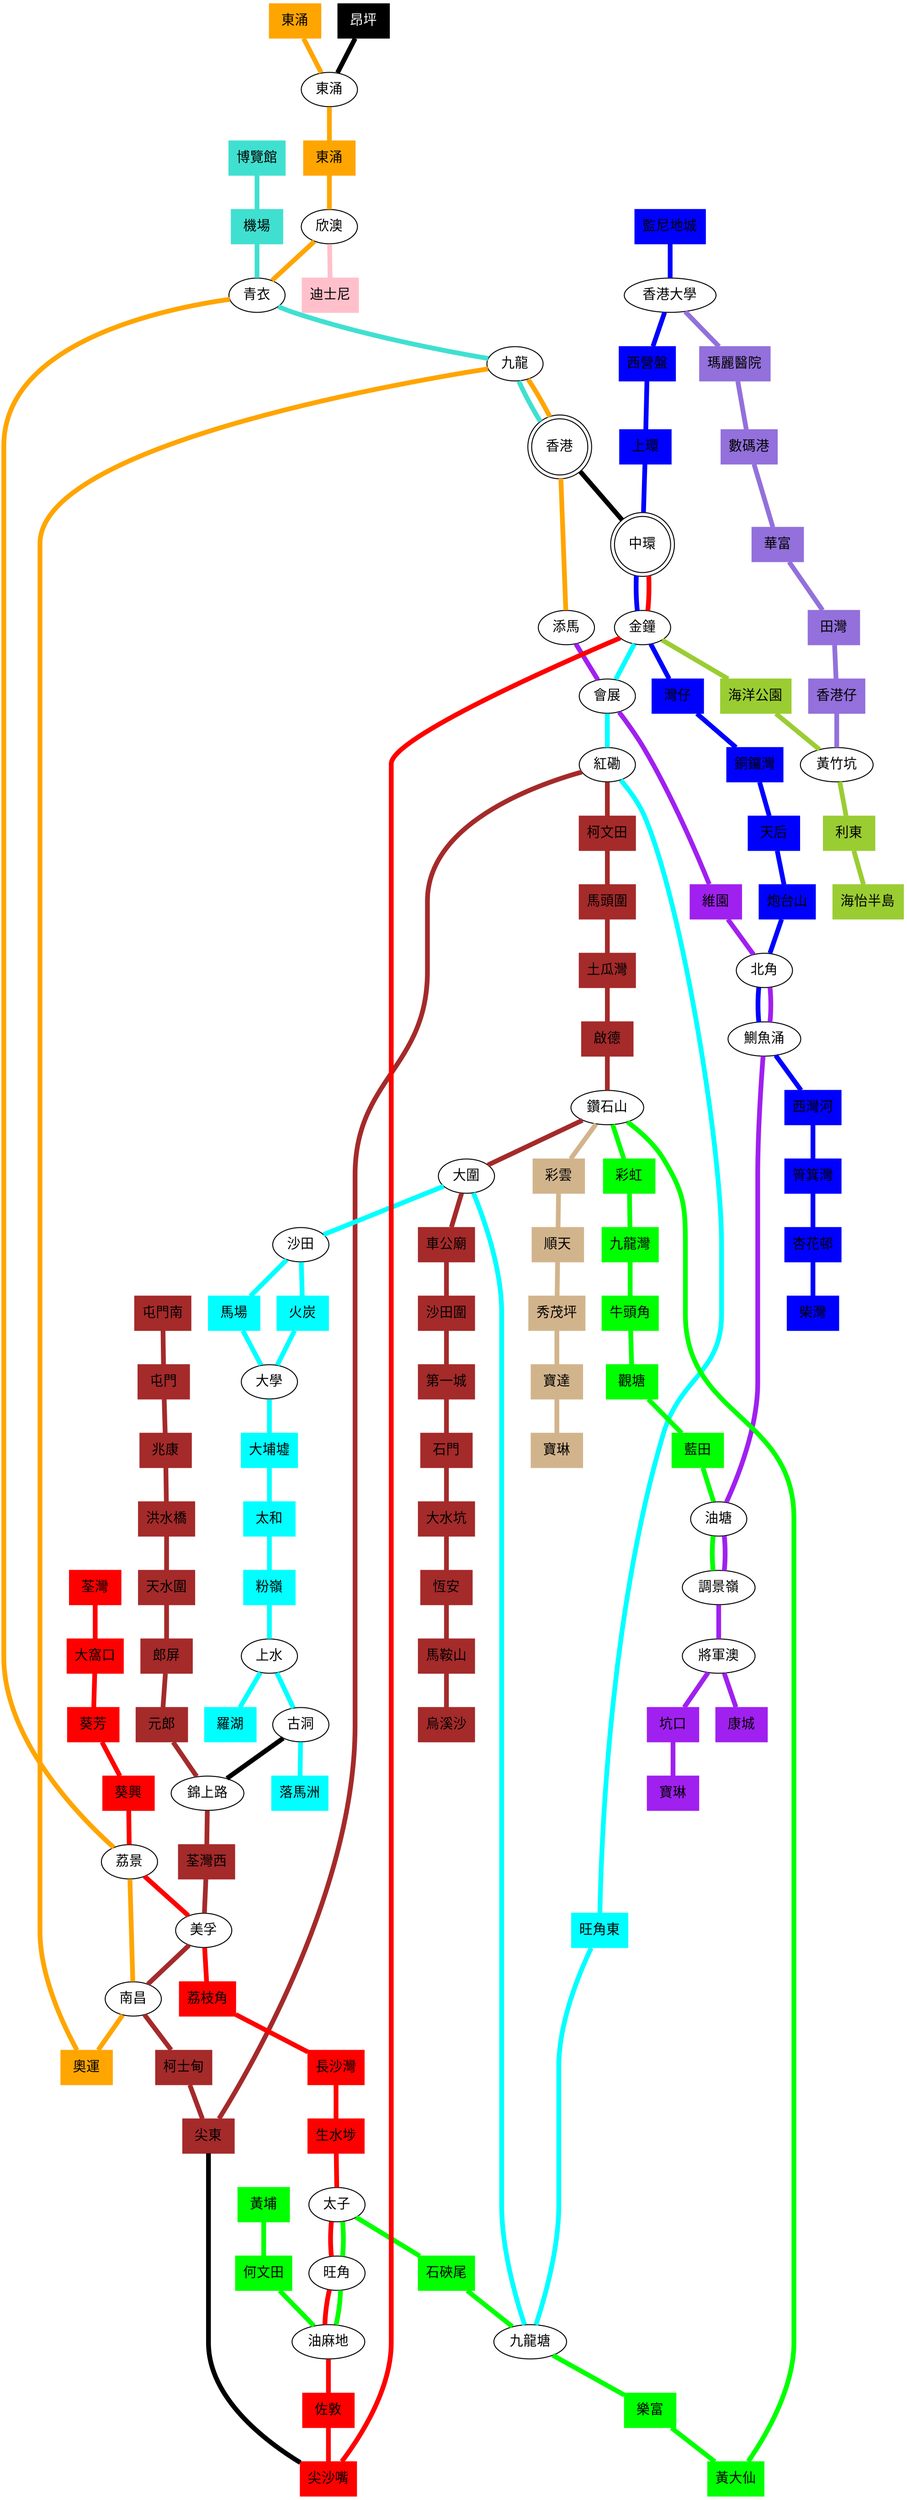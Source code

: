 // Line                     | Code | Color        |
// -------------------------+------+--------------+
// Airport Express Line     | AE   | turquoise    |
// Disneyland Resort Line   | DR   | pink         |
// East Kowloon Line        | EK   | tan          |
// East West Line           | EW   | brown        |
// Island Line              | I    | blue         |
// Kwan Tong Line           | KT   | green        |
// Northern Line            | N    | black        |
// North South Line         | NS   | cyan         |
// South Island Line (East) | SIE  | yellowgreen  |
// South Island Line (West) | SIW  | mediumpurple |
// Tseung Kwan O Line       | TKO  | purple       |
// Tsuen Wan Line           | TW   | red          |
// Tung Chung Line          | TC   | orange       |

graph hongkong_mtr {
    node [shape=box, style=filled]
    edge [penwidth=5]

    // Airport Express Line
    node [color=turquoise, fontcolor=black]
    AE1 [label="博覽館"]
    AE2 [label="機場"]
    AE3_TC5 [label="青衣", shape=ellipse, color=black, fontcolor=black, fillcolor=white]
    AE4_TC9 [label="九龍", shape=ellipse, color=black, fontcolor=black, fillcolor=white]
    AE5_TC20 [label="香港", shape=doublecircle, color=black, fontcolor=black, fillcolor=white]

    edge [color=turquoise]
    AE1 -- AE2 -- AE3_TC5 -- AE4_TC9 -- AE5_TC20

    // Disney Resort Line
    node [color=pink, fontcolor=black]
    DR1_TC4 [label="欣澳", shape=ellipse, color=black, fontcolor=black, fillcolor=white]
    DR2 [label="迪士尼"]

    edge [color=pink]
    DR1_TC4 -- DR2

    // East Kowloon Line
    node [color=tan, fontcolor=black]
    EK1_EW19_KT10 [label="鑽石山", shape=ellipse, color=black, fontcolor=black, fillcolor=white]
    EK2 [label="彩雲"]
    EK3 [label="順天"]
    EK4 [label="秀茂坪"]
    EK5 [label="寶達"]
    EK6 [label="寶琳"]

    edge [color=tan]
    EK1_EW19_KT10 -- EK2 -- EK3 -- EK4 -- EK5 -- EK6

    // East West Line
    node [color=brown, fontcolor=black]
    EW1 [label="屯門南"]
    EW2 [label="屯門"]
    EW3 [label="兆康"]
    EW4 [label="洪水橋"]
    EW5 [label="天水圍"]
    EW6 [label="郎屏"]
    EW7 [label="元郎"]
    EW8_N2 [label="錦上路", shape=ellipse, color=black, fontcolor=black, fillcolor=white]
    EW9 [label="荃灣西"]
    EW10_TW6 [label="美孚", shape=ellipse, color=black, fontcolor=black, fillcolor=white]
    EW11_TC7 [label="南昌", shape=ellipse, color=black, fontcolor=black, fillcolor=white]
    EW12 [label="柯士甸"]
    EW13 [label="尖東"]
    EW14_NS3 [label="紅磡", shape=ellipse, color=black, fontcolor=black, fillcolor=white]
    EW15 [label="柯文田"]
    EW16 [label="馬頭圍"]
    EW17 [label="土瓜灣"]
    EW18 [label="啟德"]
    EK1_EW19_KT10 [label="鑽石山", shape=ellipse, color=black, fontcolor=black, fillcolor=white]
    EW20_NS6 [label="大圍", shape=ellipse, color=black, fontcolor=black, fillcolor=white]
    EW21 [label="車公廟"]
    EW22 [label="沙田圍"]
    EW23 [label="第一城"]
    EW24 [label="石門"]
    EW25 [label="大水坑"]
    EW26 [label="恆安"]
    EW27 [label="馬鞍山"]
    EW28 [label="烏溪沙"]

    edge [color=brown]
    EW1 -- EW2 -- EW3 -- EW4 -- EW5 -- EW6 -- EW7 -- EW8_N2 -- EW9 -- EW10_TW6 -- EW11_TC7 -- EW12 -- EW13 -- EW14_NS3 -- EW15 -- EW16 -- EW17 -- EW18 -- EK1_EW19_KT10 -- EW20_NS6 -- EW21 -- EW22 -- EW23 -- EW24 -- EW25 -- EW26 -- EW27 -- EW28

    // Island Line
    node [color=blue, fontcolor=black]
    I1 [label="監尼地城"]
    I2_SIW1 [label="香港大學", shape=ellipse, color=black, fontcolor=black, fillcolor=white]
    I3 [label="西營盤"]
    I4 [label="上環"]
    I5_TW16 [label="中環", shape=doublecircle, color=black, fontcolor=black, fillcolor=white]
    I6_NS1_SIE1_TW15 [label="金鐘", shape=ellipse, color=black, fontcolor=black, fillcolor=white]
    I7 [label="灣仔"]
    I8 [label="銅鑼灣"]
    I9 [label="天后"]
    I10 [label="炮台山"]
    I11_TKO4 [label="北角", shape=ellipse, color=black, fontcolor=black, fillcolor=white]
    I12_TKO5 [label="鰂魚涌", shape=ellipse, color=black, fontcolor=black, fillcolor=white]
    I13 [label="太古"]
    I13 [label="西灣河"]
    I14 [label="筲箕灣"]
    I15 [label="杏花邨"]
    I16 [label="柴灣"]

    edge [color=blue]
    I1 -- I2_SIW1 -- I3 -- I4 -- I5_TW16 -- I6_NS1_SIE1_TW15 -- I7 -- I8 -- I9 -- I10 -- I11_TKO4 -- I12_TKO5 -- I13 -- I14 -- I15 -- I16

    // Kwan Tong Line
    node [color=green, fontcolor=black]
    KT1 [label="黃埔"]
    KT2 [label="何文田"]
    KT3_TW12 [label="油麻地", shape=ellipse, color=black, fontcolor=black, fillcolor=white]
    KT4_TW11 [label="旺角", shape=ellipse, color=black, fontcolor=black, fillcolor=white]
    KT5_TW10 [label="太子", shape=ellipse, color=black, fontcolor=black, fillcolor=white]
    KT6 [label="石硤尾"]
    KT7_NS5 [label="九龍塘", shape=ellipse, color=black, fontcolor=black, fillcolor=white]
    KT8 [label="樂富"]
    KT9 [label="黃大仙"]
    EK1_EW19_KT10 [label="鑽石山", shape=ellipse, color=black, fontcolor=black, fillcolor=white]
    KT11 [label="彩虹"]
    KT12 [label="九龍灣"]
    KT13 [label="牛頭角"]
    KT14 [label="觀塘"]
    KT15 [label="藍田"]
    KT16_TKO6 [label="油塘", shape=ellipse, color=black, fontcolor=black, fillcolor=white]
    KT17_TKO7 [label="調景嶺", shape=ellipse, color=black, fontcolor=black, fillcolor=white]

    edge [color=green]
    KT1 -- KT2 -- KT3_TW12 -- KT4_TW11 -- KT5_TW10 -- KT6 -- KT7_NS5 -- KT8 -- KT9 -- EK1_EW19_KT10 -- KT11 -- KT12 -- KT13 -- KT14 -- KT15 -- KT16_TKO6 -- KT17_TKO7

    // Northern Line
    node [color=black, fontcolor=white]
    N1_NS14A [label="古洞", shape=ellipse, color=black, fontcolor=black, fillcolor=white]
    EW8_N2 [label="錦上路", shape=ellipse, color=black, fontcolor=black, fillcolor=white]

    edge [color=black]
    N1_NS14A -- EW8_N2

    // North South Line (formerly, East Rail Line)
    node [color=cyan, fontcolor=black]
    I6_NS1_SIE1_TW15 [label="金鐘", shape=ellipse, color=black, fontcolor=black, fillcolor=white]
    NS2_TKO2 [label="會展", shape=ellipse, color=black, fontcolor=black, fillcolor=white]
    EW14_NS3 [label="紅磡", shape=ellipse, color=black, fontcolor=black, fillcolor=white]
    NS4 [label="旺角東"]
    KT7_NS5 [label="九龍塘", shape=ellipse, color=black, fontcolor=black, fillcolor=white]
    EW20_NS6 [label="大圍", shape=ellipse, color=black, fontcolor=black, fillcolor=white]
    NS7 [label="沙田", shape=ellipse, color=black, fontcolor=black, fillcolor=white]
    NS8A [label="火炭"]
    NS8B [label="馬場"]
    NS9 [label="大學", shape=ellipse, color=black, fontcolor=black, fillcolor=white]
    NS10 [label="大埔墟"]
    NS11 [label="太和"]
    NS12 [label="粉嶺"]
    NS13 [label="上水", shape=ellipse, color=black, fontcolor=black, fillcolor=white]
    N1_NS14A [label="古洞", shape=ellipse, color=black, fontcolor=black, fillcolor=white]
    N1_NS14A2 [label="落馬洲"]
    NS14B [label="羅湖"]

    edge [color=cyan]
    I6_NS1_SIE1_TW15 -- NS2_TKO2 -- EW14_NS3 -- NS4 -- KT7_NS5 -- EW20_NS6 -- NS7 -- NS8A -- NS9 -- NS10 -- NS11 -- NS12 -- NS13 -- N1_NS14A -- N1_NS14A2
    NS7 -- NS8B -- NS9
    NS13 -- NS14B

    // South Island Line (East)
    node [color=yellowgreen, fontcolor=black]
    I6_NS1_SIE1_TW15 [label="金鐘", shape=ellipse, color=black, fontcolor=black, fillcolor=white]
    SIE2 [label="海洋公園"]
    SIE3_SIW7 [label="黃竹坑", shape=ellipse, color=black, fontcolor=black, fillcolor=white]
    SIE4 [label="利東"]
    SIE5 [label="海怡半島"]

    edge [color=yellowgreen]
    I6_NS1_SIE1_TW15 -- SIE2 -- SIE3_SIW7 -- SIE4 -- SIE5

    // South Island Line (West)
    node [color=mediumpurple, fontcolor=black]
    I2_SIW1 [label="香港大學", shape=ellipse, color=black, fontcolor=black, fillcolor=white]
    SIW2 [label="瑪麗醫院"]
    SIW3 [label="數碼港"]
    SIW4 [label="華富"]
    SIW5 [label="田灣"]
    SIW6 [label="香港仔"]
    SIE3_SIW7 [label="黃竹坑", shape=ellipse, color=black, fontcolor=black, fillcolor=white]

    edge [color=mediumpurple]
    I2_SIW1 -- SIW2 -- SIW3 -- SIW4 -- SIW5 -- SIW6 -- SIE3_SIW7

    // Tseung Kwan O Line
    node [color=purple, fontcolor=black]
    TC21_TKO1 [label="添馬", shape=ellipse, color=black, fontcolor=black, fillcolor=white]
    NS2_TKO2 [label="會展", shape=ellipse, color=black, fontcolor=black, fillcolor=white]
    TKO3 [label="維園"]
    I11_TKO4 [label="北角", shape=ellipse, color=black, fontcolor=black, fillcolor=white]
    I12_TKO5 [label="鰂魚涌", shape=ellipse, color=black, fontcolor=black, fillcolor=white]
    KT16_TKO6 [label="油塘", shape=ellipse, color=black, fontcolor=black, fillcolor=white]
    KT17_TKO7 [label="調景嶺", shape=ellipse, color=black, fontcolor=black, fillcolor=white]
    TKO8 [label="將軍澳", shape=ellipse, color=black, fontcolor=black, fillcolor=white]
    TKO9A [label="坑口"]
    TKO9A2 [label="寶琳"]
    TKO9B [label="康城"]

    edge [color=purple]
    TC21_TKO1 -- NS2_TKO2 -- TKO3 -- I11_TKO4 -- I12_TKO5 -- KT16_TKO6 -- KT17_TKO7 -- TKO8 -- TKO9A -- TKO9A2
    TKO8 -- TKO9B

    // Tsuen Wan Line
    node [color=red, fontcolor=black]
    TW1 [label="荃灣"]
    TW2 [label="大窩口"]
    TW3 [label="葵芳"]
    TW4 [label="葵興"]
    TC6_TW5 [label="荔景", shape=ellipse, color=black, fontcolor=black, fillcolor=white]
    EW10_TW6 [label="美孚", shape=ellipse, color=black, fontcolor=black, fillcolor=white]
    TW7 [label="荔枝角"]
    TW8 [label="長沙灣"]
    TW9 [label="生水埗"]
    KT5_TW10 [label="太子", shape=ellipse, color=black, fontcolor=black, fillcolor=white]
    KT4_TW11 [label="旺角", shape=ellipse, color=black, fontcolor=black, fillcolor=white]
    KT3_TW12 [label="油麻地", shape=ellipse, color=black, fontcolor=black, fillcolor=white]
    TW13 [label="佐敦"]
    TW14 [label="尖沙嘴"]
    I6_NS1_SIE1_TW15 [label="金鐘", shape=ellipse, color=black, fontcolor=black, fillcolor=white]
    I5_TW16 [label="中環", shape=doublecircle, color=black, fontcolor=black, fillcolor=white]

    edge [color=red]
    TW1 -- TW2 -- TW3 -- TW4 -- TC6_TW5 -- EW10_TW6 -- TW7 -- TW8 -- TW9 -- KT5_TW10 -- KT4_TW11 -- KT3_TW12 -- TW13 -- TW14 -- I6_NS1_SIE1_TW15 -- I5_TW16

    // Tung Chung Line
    node [color=orange, fontcolor=black]
    TC1 [label="東涌"]
    TC2 [label="東涌", shape=ellipse, color=black, fontcolor=black, fillcolor=white]
    TC3 [label="東涌"]
    DR1_TC4 [label="欣澳", shape=ellipse, color=black, fontcolor=black, fillcolor=white]
    AE3_TC5 [label="青衣", shape=ellipse, color=black, fontcolor=black, fillcolor=white]
    TC6_TW5 [label="荔景", shape=ellipse, color=black, fontcolor=black, fillcolor=white]
    EW11_TC7 [label="南昌", shape=ellipse, color=black, fontcolor=black, fillcolor=white]
    TC8 [label="奧運"]
    AE4_TC9 [label="九龍", shape=ellipse, color=black, fontcolor=black, fillcolor=white]
    AE5_TC20 [label="香港", shape=doublecircle, color=black, fontcolor=black, fillcolor=white]
    TC21_TKO1 [label="添馬", shape=ellipse, color=black, fontcolor=black, fillcolor=white]

    edge [color=orange]
    TC1 -- TC2 -- TC3 -- DR1_TC4 -- AE3_TC5 -- TC6_TW5 -- EW11_TC7 -- TC8 -- AE4_TC9 -- AE5_TC20 -- TC21_TKO1

    // Misc
    node [color=black, fontcolor=white]
    NP [label="昂坪"]

    edge [color=black]
    AE5_TC20 -- I5_TW16
    EW13 -- TW14
    NP -- TC2
}
